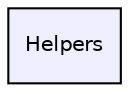 digraph "Helpers" {
  compound=true
  node [ fontsize="10", fontname="Helvetica"];
  edge [ labelfontsize="10", labelfontname="Helvetica"];
  dir_31d546a7220d2d0f2290ebc917bc5425 [shape=box, label="Helpers", style="filled", fillcolor="#eeeeff", pencolor="black", URL="dir_31d546a7220d2d0f2290ebc917bc5425.html"];
}
